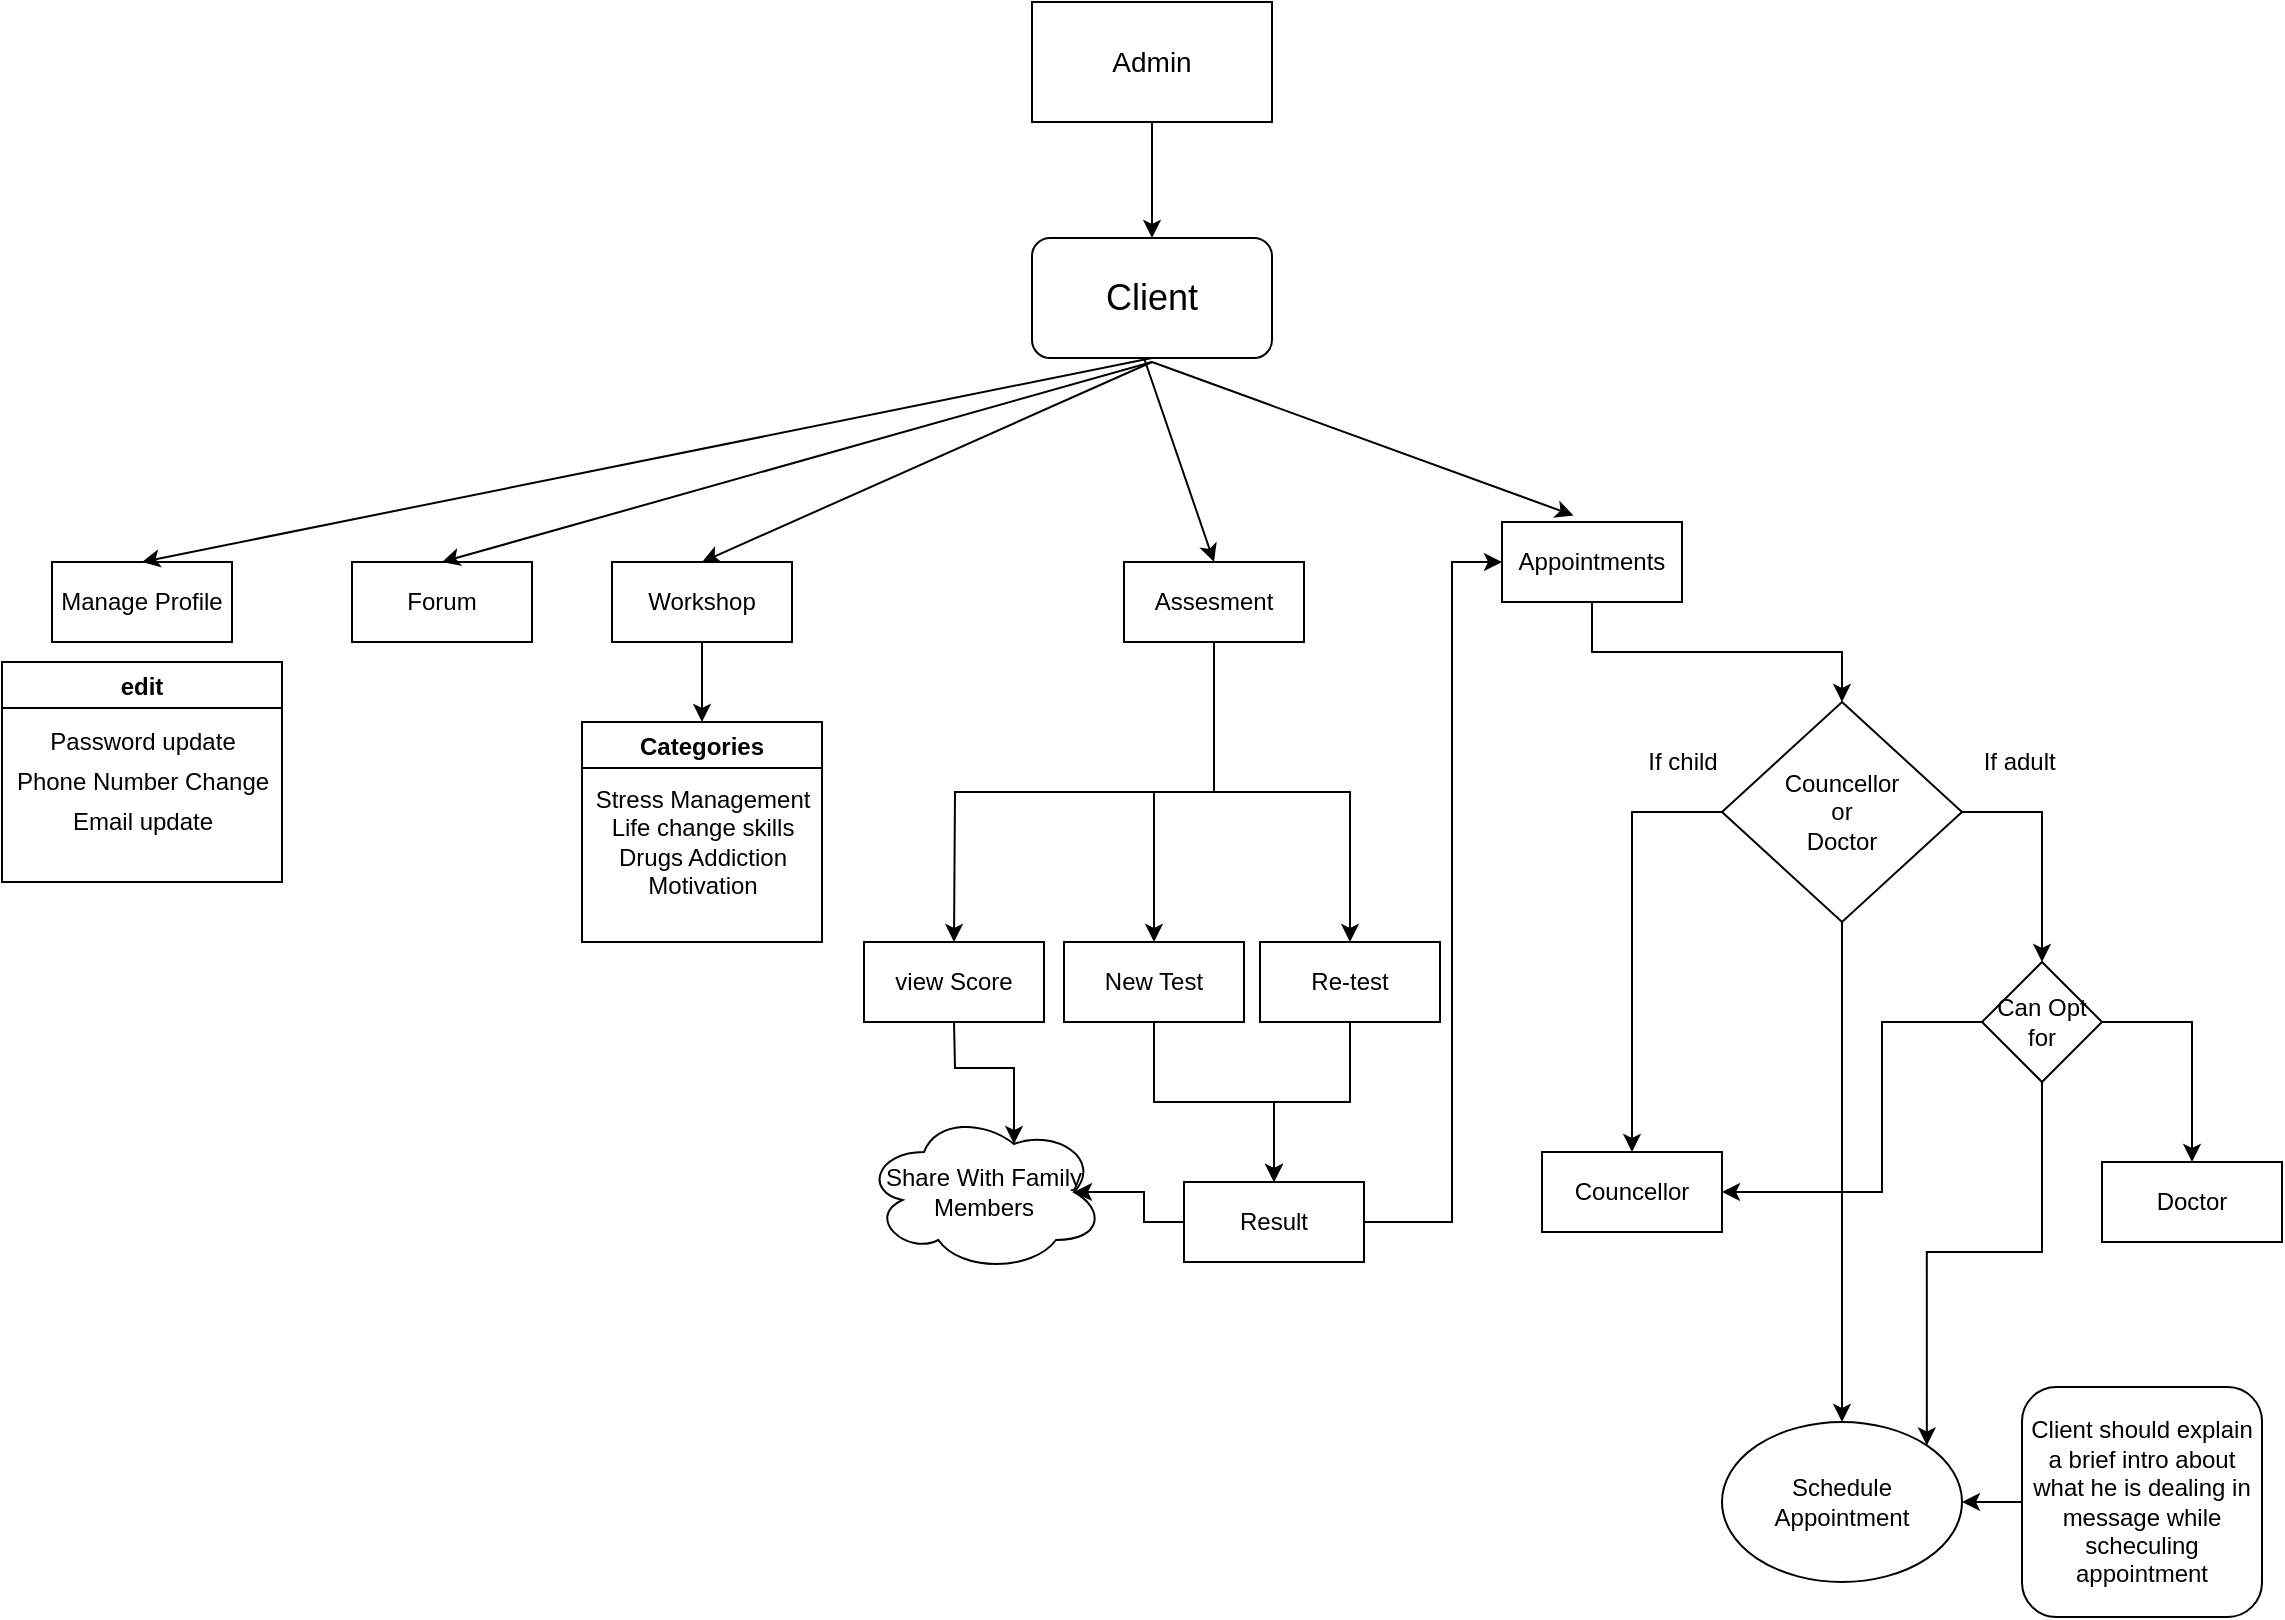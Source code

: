 <mxfile version="14.4.7" type="github" pages="3">
  <diagram id="5EwAO-r0DWZuhQI4ekEU" name="Client">
    <mxGraphModel dx="923" dy="402" grid="1" gridSize="10" guides="1" tooltips="1" connect="1" arrows="1" fold="1" page="1" pageScale="1" pageWidth="1200" pageHeight="1600" math="0" shadow="0">
      <root>
        <mxCell id="0" />
        <mxCell id="1" parent="0" />
        <mxCell id="XOtHjfNBZYLk-eo3R1GR-1" value="&lt;font style=&quot;font-size: 14px&quot;&gt;Admin&lt;/font&gt;" style="rounded=0;whiteSpace=wrap;html=1;" parent="1" vertex="1">
          <mxGeometry x="575" y="200" width="120" height="60" as="geometry" />
        </mxCell>
        <mxCell id="XOtHjfNBZYLk-eo3R1GR-2" value="&lt;font style=&quot;font-size: 18px&quot;&gt;Client&lt;/font&gt;" style="rounded=1;whiteSpace=wrap;html=1;" parent="1" vertex="1">
          <mxGeometry x="575" y="318" width="120" height="60" as="geometry" />
        </mxCell>
        <mxCell id="XOtHjfNBZYLk-eo3R1GR-6" value="" style="endArrow=classic;html=1;exitX=0.5;exitY=1;exitDx=0;exitDy=0;entryX=0.5;entryY=0;entryDx=0;entryDy=0;" parent="1" source="XOtHjfNBZYLk-eo3R1GR-1" target="XOtHjfNBZYLk-eo3R1GR-2" edge="1">
          <mxGeometry width="50" height="50" relative="1" as="geometry">
            <mxPoint x="985" y="330" as="sourcePoint" />
            <mxPoint x="1035" y="280" as="targetPoint" />
          </mxGeometry>
        </mxCell>
        <mxCell id="XOtHjfNBZYLk-eo3R1GR-28" style="edgeStyle=orthogonalEdgeStyle;rounded=0;orthogonalLoop=1;jettySize=auto;html=1;exitX=0.5;exitY=1;exitDx=0;exitDy=0;entryX=0.5;entryY=0;entryDx=0;entryDy=0;" parent="1" source="XOtHjfNBZYLk-eo3R1GR-9" edge="1">
          <mxGeometry relative="1" as="geometry">
            <mxPoint x="536" y="670" as="targetPoint" />
          </mxGeometry>
        </mxCell>
        <mxCell id="XOtHjfNBZYLk-eo3R1GR-30" style="edgeStyle=orthogonalEdgeStyle;rounded=0;orthogonalLoop=1;jettySize=auto;html=1;exitX=0.5;exitY=1;exitDx=0;exitDy=0;entryX=0.5;entryY=0;entryDx=0;entryDy=0;" parent="1" source="XOtHjfNBZYLk-eo3R1GR-9" target="XOtHjfNBZYLk-eo3R1GR-29" edge="1">
          <mxGeometry relative="1" as="geometry" />
        </mxCell>
        <mxCell id="XOtHjfNBZYLk-eo3R1GR-31" style="edgeStyle=orthogonalEdgeStyle;rounded=0;orthogonalLoop=1;jettySize=auto;html=1;exitX=0.5;exitY=1;exitDx=0;exitDy=0;entryX=0.5;entryY=0;entryDx=0;entryDy=0;" parent="1" source="XOtHjfNBZYLk-eo3R1GR-9" target="XOtHjfNBZYLk-eo3R1GR-27" edge="1">
          <mxGeometry relative="1" as="geometry" />
        </mxCell>
        <mxCell id="XOtHjfNBZYLk-eo3R1GR-9" value="Assesment" style="rounded=0;whiteSpace=wrap;html=1;" parent="1" vertex="1">
          <mxGeometry x="621" y="480" width="90" height="40" as="geometry" />
        </mxCell>
        <mxCell id="XOtHjfNBZYLk-eo3R1GR-66" style="edgeStyle=orthogonalEdgeStyle;rounded=0;orthogonalLoop=1;jettySize=auto;html=1;exitX=0.5;exitY=1;exitDx=0;exitDy=0;entryX=0.5;entryY=0;entryDx=0;entryDy=0;" parent="1" source="XOtHjfNBZYLk-eo3R1GR-10" target="XOtHjfNBZYLk-eo3R1GR-64" edge="1">
          <mxGeometry relative="1" as="geometry" />
        </mxCell>
        <mxCell id="XOtHjfNBZYLk-eo3R1GR-10" value="Workshop" style="rounded=0;whiteSpace=wrap;html=1;" parent="1" vertex="1">
          <mxGeometry x="365" y="480" width="90" height="40" as="geometry" />
        </mxCell>
        <mxCell id="XOtHjfNBZYLk-eo3R1GR-11" value="Manage Profile" style="rounded=0;whiteSpace=wrap;html=1;" parent="1" vertex="1">
          <mxGeometry x="85" y="480" width="90" height="40" as="geometry" />
        </mxCell>
        <mxCell id="XOtHjfNBZYLk-eo3R1GR-20" style="edgeStyle=orthogonalEdgeStyle;rounded=0;orthogonalLoop=1;jettySize=auto;html=1;exitX=0.5;exitY=1;exitDx=0;exitDy=0;entryX=0.5;entryY=0;entryDx=0;entryDy=0;" parent="1" source="XOtHjfNBZYLk-eo3R1GR-12" target="XOtHjfNBZYLk-eo3R1GR-19" edge="1">
          <mxGeometry relative="1" as="geometry">
            <mxPoint x="995" y="560" as="targetPoint" />
          </mxGeometry>
        </mxCell>
        <mxCell id="XOtHjfNBZYLk-eo3R1GR-12" value="Appointments" style="rounded=0;whiteSpace=wrap;html=1;" parent="1" vertex="1">
          <mxGeometry x="810" y="460" width="90" height="40" as="geometry" />
        </mxCell>
        <mxCell id="XOtHjfNBZYLk-eo3R1GR-13" value="" style="endArrow=classic;html=1;exitX=0.5;exitY=1;exitDx=0;exitDy=0;entryX=0.5;entryY=0;entryDx=0;entryDy=0;" parent="1" source="XOtHjfNBZYLk-eo3R1GR-2" target="XOtHjfNBZYLk-eo3R1GR-11" edge="1">
          <mxGeometry width="50" height="50" relative="1" as="geometry">
            <mxPoint x="845" y="360" as="sourcePoint" />
            <mxPoint x="895" y="310" as="targetPoint" />
          </mxGeometry>
        </mxCell>
        <mxCell id="XOtHjfNBZYLk-eo3R1GR-14" value="" style="endArrow=classic;html=1;exitX=0.5;exitY=1;exitDx=0;exitDy=0;entryX=0.5;entryY=0;entryDx=0;entryDy=0;" parent="1" target="XOtHjfNBZYLk-eo3R1GR-9" edge="1">
          <mxGeometry width="50" height="50" relative="1" as="geometry">
            <mxPoint x="631" y="378" as="sourcePoint" />
            <mxPoint x="445" y="440" as="targetPoint" />
          </mxGeometry>
        </mxCell>
        <mxCell id="XOtHjfNBZYLk-eo3R1GR-15" value="" style="endArrow=classic;html=1;entryX=0.5;entryY=0;entryDx=0;entryDy=0;" parent="1" target="XOtHjfNBZYLk-eo3R1GR-10" edge="1">
          <mxGeometry width="50" height="50" relative="1" as="geometry">
            <mxPoint x="635" y="380" as="sourcePoint" />
            <mxPoint x="469" y="460" as="targetPoint" />
          </mxGeometry>
        </mxCell>
        <mxCell id="XOtHjfNBZYLk-eo3R1GR-16" value="" style="endArrow=classic;html=1;entryX=0.397;entryY=-0.082;entryDx=0;entryDy=0;entryPerimeter=0;" parent="1" target="XOtHjfNBZYLk-eo3R1GR-12" edge="1">
          <mxGeometry width="50" height="50" relative="1" as="geometry">
            <mxPoint x="635" y="380" as="sourcePoint" />
            <mxPoint x="479" y="470" as="targetPoint" />
          </mxGeometry>
        </mxCell>
        <mxCell id="XOtHjfNBZYLk-eo3R1GR-41" style="edgeStyle=orthogonalEdgeStyle;rounded=0;orthogonalLoop=1;jettySize=auto;html=1;exitX=0.5;exitY=1;exitDx=0;exitDy=0;entryX=0.625;entryY=0.2;entryDx=0;entryDy=0;entryPerimeter=0;" parent="1" target="XOtHjfNBZYLk-eo3R1GR-38" edge="1">
          <mxGeometry relative="1" as="geometry">
            <mxPoint x="536" y="710" as="sourcePoint" />
          </mxGeometry>
        </mxCell>
        <mxCell id="XOtHjfNBZYLk-eo3R1GR-17" value="view Score" style="rounded=0;whiteSpace=wrap;html=1;" parent="1" vertex="1">
          <mxGeometry x="491" y="670" width="90" height="40" as="geometry" />
        </mxCell>
        <mxCell id="XOtHjfNBZYLk-eo3R1GR-21" style="edgeStyle=orthogonalEdgeStyle;rounded=0;orthogonalLoop=1;jettySize=auto;html=1;exitX=0.5;exitY=1;exitDx=0;exitDy=0;entryX=0.5;entryY=0;entryDx=0;entryDy=0;" parent="1" source="XOtHjfNBZYLk-eo3R1GR-19" target="XOtHjfNBZYLk-eo3R1GR-24" edge="1">
          <mxGeometry relative="1" as="geometry">
            <mxPoint x="995" y="670" as="sourcePoint" />
            <mxPoint x="875" y="1060" as="targetPoint" />
          </mxGeometry>
        </mxCell>
        <mxCell id="Y75Q7gecfRFSiN3U6veC-5" style="edgeStyle=orthogonalEdgeStyle;rounded=0;orthogonalLoop=1;jettySize=auto;html=1;exitX=0;exitY=0.5;exitDx=0;exitDy=0;" edge="1" parent="1" source="XOtHjfNBZYLk-eo3R1GR-19" target="Y75Q7gecfRFSiN3U6veC-4">
          <mxGeometry relative="1" as="geometry" />
        </mxCell>
        <mxCell id="Y75Q7gecfRFSiN3U6veC-8" style="edgeStyle=orthogonalEdgeStyle;rounded=0;orthogonalLoop=1;jettySize=auto;html=1;exitX=1;exitY=0.5;exitDx=0;exitDy=0;" edge="1" parent="1" source="XOtHjfNBZYLk-eo3R1GR-19" target="Y75Q7gecfRFSiN3U6veC-7">
          <mxGeometry relative="1" as="geometry" />
        </mxCell>
        <mxCell id="XOtHjfNBZYLk-eo3R1GR-19" value="Councellor&lt;br&gt;or&lt;br&gt;Doctor" style="rhombus;whiteSpace=wrap;html=1;" parent="1" vertex="1">
          <mxGeometry x="920" y="550" width="120" height="110" as="geometry" />
        </mxCell>
        <mxCell id="XOtHjfNBZYLk-eo3R1GR-22" value="Doctor" style="rounded=0;whiteSpace=wrap;html=1;" parent="1" vertex="1">
          <mxGeometry x="1110" y="780" width="90" height="40" as="geometry" />
        </mxCell>
        <mxCell id="XOtHjfNBZYLk-eo3R1GR-24" value="Schedule Appointment" style="ellipse;whiteSpace=wrap;html=1;" parent="1" vertex="1">
          <mxGeometry x="920" y="910" width="120" height="80" as="geometry" />
        </mxCell>
        <mxCell id="XOtHjfNBZYLk-eo3R1GR-35" style="edgeStyle=orthogonalEdgeStyle;rounded=0;orthogonalLoop=1;jettySize=auto;html=1;exitX=0.5;exitY=1;exitDx=0;exitDy=0;entryX=0.5;entryY=0;entryDx=0;entryDy=0;" parent="1" source="XOtHjfNBZYLk-eo3R1GR-27" target="XOtHjfNBZYLk-eo3R1GR-32" edge="1">
          <mxGeometry relative="1" as="geometry" />
        </mxCell>
        <mxCell id="XOtHjfNBZYLk-eo3R1GR-27" value="Re-test" style="rounded=0;whiteSpace=wrap;html=1;" parent="1" vertex="1">
          <mxGeometry x="689" y="670" width="90" height="40" as="geometry" />
        </mxCell>
        <mxCell id="XOtHjfNBZYLk-eo3R1GR-33" style="edgeStyle=orthogonalEdgeStyle;rounded=0;orthogonalLoop=1;jettySize=auto;html=1;exitX=0.5;exitY=1;exitDx=0;exitDy=0;entryX=0.5;entryY=0;entryDx=0;entryDy=0;" parent="1" source="XOtHjfNBZYLk-eo3R1GR-29" target="XOtHjfNBZYLk-eo3R1GR-32" edge="1">
          <mxGeometry relative="1" as="geometry" />
        </mxCell>
        <mxCell id="XOtHjfNBZYLk-eo3R1GR-29" value="New Test" style="rounded=0;whiteSpace=wrap;html=1;" parent="1" vertex="1">
          <mxGeometry x="591" y="670" width="90" height="40" as="geometry" />
        </mxCell>
        <mxCell id="XOtHjfNBZYLk-eo3R1GR-39" style="edgeStyle=orthogonalEdgeStyle;rounded=0;orthogonalLoop=1;jettySize=auto;html=1;exitX=0;exitY=0.5;exitDx=0;exitDy=0;entryX=0.875;entryY=0.5;entryDx=0;entryDy=0;entryPerimeter=0;" parent="1" source="XOtHjfNBZYLk-eo3R1GR-32" target="XOtHjfNBZYLk-eo3R1GR-38" edge="1">
          <mxGeometry relative="1" as="geometry" />
        </mxCell>
        <mxCell id="XOtHjfNBZYLk-eo3R1GR-67" style="edgeStyle=orthogonalEdgeStyle;rounded=0;orthogonalLoop=1;jettySize=auto;html=1;exitX=1;exitY=0.5;exitDx=0;exitDy=0;entryX=0;entryY=0.5;entryDx=0;entryDy=0;" parent="1" source="XOtHjfNBZYLk-eo3R1GR-32" target="XOtHjfNBZYLk-eo3R1GR-12" edge="1">
          <mxGeometry relative="1" as="geometry">
            <Array as="points">
              <mxPoint x="785" y="810" />
              <mxPoint x="785" y="480" />
            </Array>
          </mxGeometry>
        </mxCell>
        <mxCell id="XOtHjfNBZYLk-eo3R1GR-32" value="Result" style="rounded=0;whiteSpace=wrap;html=1;" parent="1" vertex="1">
          <mxGeometry x="651" y="790" width="90" height="40" as="geometry" />
        </mxCell>
        <mxCell id="XOtHjfNBZYLk-eo3R1GR-38" value="Share With Family&lt;br&gt;Members" style="ellipse;shape=cloud;whiteSpace=wrap;html=1;" parent="1" vertex="1">
          <mxGeometry x="491" y="755" width="120" height="80" as="geometry" />
        </mxCell>
        <mxCell id="XOtHjfNBZYLk-eo3R1GR-56" value="Forum" style="rounded=0;whiteSpace=wrap;html=1;" parent="1" vertex="1">
          <mxGeometry x="235" y="480" width="90" height="40" as="geometry" />
        </mxCell>
        <mxCell id="XOtHjfNBZYLk-eo3R1GR-57" value="" style="endArrow=classic;html=1;entryX=0.5;entryY=0;entryDx=0;entryDy=0;" parent="1" target="XOtHjfNBZYLk-eo3R1GR-56" edge="1">
          <mxGeometry width="50" height="50" relative="1" as="geometry">
            <mxPoint x="635" y="380" as="sourcePoint" />
            <mxPoint x="495" y="500" as="targetPoint" />
          </mxGeometry>
        </mxCell>
        <mxCell id="XOtHjfNBZYLk-eo3R1GR-59" value="edit" style="swimlane;" parent="1" vertex="1">
          <mxGeometry x="60" y="530" width="140" height="110" as="geometry">
            <mxRectangle x="-515" y="450" width="50" height="23" as="alternateBounds" />
          </mxGeometry>
        </mxCell>
        <mxCell id="XOtHjfNBZYLk-eo3R1GR-60" value="Password update" style="text;html=1;align=center;verticalAlign=middle;resizable=0;points=[];autosize=1;" parent="XOtHjfNBZYLk-eo3R1GR-59" vertex="1">
          <mxGeometry x="15" y="30" width="110" height="20" as="geometry" />
        </mxCell>
        <mxCell id="XOtHjfNBZYLk-eo3R1GR-61" value="Phone Number Change" style="text;html=1;align=center;verticalAlign=middle;resizable=0;points=[];autosize=1;" parent="XOtHjfNBZYLk-eo3R1GR-59" vertex="1">
          <mxGeometry y="50" width="140" height="20" as="geometry" />
        </mxCell>
        <mxCell id="XOtHjfNBZYLk-eo3R1GR-62" value="Email update" style="text;html=1;align=center;verticalAlign=middle;resizable=0;points=[];autosize=1;" parent="XOtHjfNBZYLk-eo3R1GR-59" vertex="1">
          <mxGeometry x="25" y="70" width="90" height="20" as="geometry" />
        </mxCell>
        <mxCell id="XOtHjfNBZYLk-eo3R1GR-64" value="Categories" style="swimlane;" parent="1" vertex="1">
          <mxGeometry x="350" y="560" width="120" height="110" as="geometry" />
        </mxCell>
        <mxCell id="XOtHjfNBZYLk-eo3R1GR-65" value="Stress Management&lt;br&gt;Life change skills&lt;br&gt;Drugs Addiction&lt;br&gt;Motivation" style="text;html=1;align=center;verticalAlign=middle;resizable=0;points=[];autosize=1;" parent="1" vertex="1">
          <mxGeometry x="350" y="590" width="120" height="60" as="geometry" />
        </mxCell>
        <mxCell id="Y75Q7gecfRFSiN3U6veC-2" style="edgeStyle=orthogonalEdgeStyle;rounded=0;orthogonalLoop=1;jettySize=auto;html=1;exitX=0;exitY=0.5;exitDx=0;exitDy=0;entryX=1;entryY=0.5;entryDx=0;entryDy=0;" edge="1" parent="1" source="Y75Q7gecfRFSiN3U6veC-1" target="XOtHjfNBZYLk-eo3R1GR-24">
          <mxGeometry relative="1" as="geometry" />
        </mxCell>
        <mxCell id="Y75Q7gecfRFSiN3U6veC-1" value="Client should explain a brief intro about what he is dealing in message while scheculing appointment" style="rounded=1;whiteSpace=wrap;html=1;" vertex="1" parent="1">
          <mxGeometry x="1070" y="892.5" width="120" height="115" as="geometry" />
        </mxCell>
        <mxCell id="Y75Q7gecfRFSiN3U6veC-3" value="If adult&amp;nbsp;" style="text;html=1;align=center;verticalAlign=middle;resizable=0;points=[];autosize=1;" vertex="1" parent="1">
          <mxGeometry x="1045" y="570" width="50" height="20" as="geometry" />
        </mxCell>
        <mxCell id="Y75Q7gecfRFSiN3U6veC-4" value="Councellor" style="rounded=0;whiteSpace=wrap;html=1;" vertex="1" parent="1">
          <mxGeometry x="830" y="775" width="90" height="40" as="geometry" />
        </mxCell>
        <mxCell id="Y75Q7gecfRFSiN3U6veC-6" value="If child" style="text;html=1;align=center;verticalAlign=middle;resizable=0;points=[];autosize=1;" vertex="1" parent="1">
          <mxGeometry x="875" y="570" width="50" height="20" as="geometry" />
        </mxCell>
        <mxCell id="Y75Q7gecfRFSiN3U6veC-9" style="edgeStyle=orthogonalEdgeStyle;rounded=0;orthogonalLoop=1;jettySize=auto;html=1;exitX=1;exitY=0.5;exitDx=0;exitDy=0;" edge="1" parent="1" source="Y75Q7gecfRFSiN3U6veC-7" target="XOtHjfNBZYLk-eo3R1GR-22">
          <mxGeometry relative="1" as="geometry" />
        </mxCell>
        <mxCell id="Y75Q7gecfRFSiN3U6veC-10" style="edgeStyle=orthogonalEdgeStyle;rounded=0;orthogonalLoop=1;jettySize=auto;html=1;exitX=0;exitY=0.5;exitDx=0;exitDy=0;entryX=1;entryY=0.5;entryDx=0;entryDy=0;" edge="1" parent="1" source="Y75Q7gecfRFSiN3U6veC-7" target="Y75Q7gecfRFSiN3U6veC-4">
          <mxGeometry relative="1" as="geometry">
            <Array as="points">
              <mxPoint x="1000" y="710" />
              <mxPoint x="1000" y="795" />
            </Array>
          </mxGeometry>
        </mxCell>
        <mxCell id="Y75Q7gecfRFSiN3U6veC-11" style="edgeStyle=orthogonalEdgeStyle;rounded=0;orthogonalLoop=1;jettySize=auto;html=1;exitX=0.5;exitY=1;exitDx=0;exitDy=0;entryX=1;entryY=0;entryDx=0;entryDy=0;" edge="1" parent="1" source="Y75Q7gecfRFSiN3U6veC-7" target="XOtHjfNBZYLk-eo3R1GR-24">
          <mxGeometry relative="1" as="geometry" />
        </mxCell>
        <mxCell id="Y75Q7gecfRFSiN3U6veC-7" value="Can Opt for" style="rhombus;whiteSpace=wrap;html=1;" vertex="1" parent="1">
          <mxGeometry x="1050" y="680" width="60" height="60" as="geometry" />
        </mxCell>
      </root>
    </mxGraphModel>
  </diagram>
  <diagram id="47DHkgTc6leJGTQ4guWZ" name="Doctor">
    <mxGraphModel dx="2308" dy="482" grid="1" gridSize="10" guides="1" tooltips="1" connect="1" arrows="1" fold="1" page="1" pageScale="1" pageWidth="1200" pageHeight="1600" math="0" shadow="0">
      <root>
        <mxCell id="y9PQImZJOVbnsZnCIopA-0" />
        <mxCell id="y9PQImZJOVbnsZnCIopA-1" parent="y9PQImZJOVbnsZnCIopA-0" />
        <mxCell id="GT5tUcB0fmx-kwil25wT-4" style="edgeStyle=orthogonalEdgeStyle;rounded=0;orthogonalLoop=1;jettySize=auto;html=1;exitX=0.5;exitY=1;exitDx=0;exitDy=0;entryX=0.5;entryY=0;entryDx=0;entryDy=0;" edge="1" parent="y9PQImZJOVbnsZnCIopA-1" source="LFzbW2Ewo-FA71pTb8PE-0" target="LFzbW2Ewo-FA71pTb8PE-1">
          <mxGeometry relative="1" as="geometry" />
        </mxCell>
        <mxCell id="GT5tUcB0fmx-kwil25wT-5" style="edgeStyle=orthogonalEdgeStyle;rounded=0;orthogonalLoop=1;jettySize=auto;html=1;exitX=0.5;exitY=1;exitDx=0;exitDy=0;" edge="1" parent="y9PQImZJOVbnsZnCIopA-1" source="LFzbW2Ewo-FA71pTb8PE-0" target="OCpq1teu7IBG_SQ6DZVy-0">
          <mxGeometry relative="1" as="geometry" />
        </mxCell>
        <mxCell id="GT5tUcB0fmx-kwil25wT-6" style="edgeStyle=orthogonalEdgeStyle;rounded=0;orthogonalLoop=1;jettySize=auto;html=1;exitX=0.5;exitY=1;exitDx=0;exitDy=0;entryX=0.5;entryY=0;entryDx=0;entryDy=0;" edge="1" parent="y9PQImZJOVbnsZnCIopA-1" source="LFzbW2Ewo-FA71pTb8PE-0" target="LFzbW2Ewo-FA71pTb8PE-3">
          <mxGeometry relative="1" as="geometry" />
        </mxCell>
        <mxCell id="LFzbW2Ewo-FA71pTb8PE-0" value="Doctor" style="rounded=1;whiteSpace=wrap;html=1;" parent="y9PQImZJOVbnsZnCIopA-1" vertex="1">
          <mxGeometry x="360" y="180" width="80" height="40" as="geometry" />
        </mxCell>
        <mxCell id="GT5tUcB0fmx-kwil25wT-0" style="edgeStyle=orthogonalEdgeStyle;rounded=0;orthogonalLoop=1;jettySize=auto;html=1;exitX=0.5;exitY=1;exitDx=0;exitDy=0;entryX=0.5;entryY=0;entryDx=0;entryDy=0;" edge="1" parent="y9PQImZJOVbnsZnCIopA-1" source="LFzbW2Ewo-FA71pTb8PE-1" target="LFzbW2Ewo-FA71pTb8PE-2">
          <mxGeometry relative="1" as="geometry" />
        </mxCell>
        <mxCell id="GT5tUcB0fmx-kwil25wT-1" style="edgeStyle=orthogonalEdgeStyle;rounded=0;orthogonalLoop=1;jettySize=auto;html=1;exitX=0.5;exitY=1;exitDx=0;exitDy=0;entryX=0.5;entryY=0;entryDx=0;entryDy=0;" edge="1" parent="y9PQImZJOVbnsZnCIopA-1" source="LFzbW2Ewo-FA71pTb8PE-1" target="OCpq1teu7IBG_SQ6DZVy-1">
          <mxGeometry relative="1" as="geometry" />
        </mxCell>
        <mxCell id="GT5tUcB0fmx-kwil25wT-2" style="edgeStyle=orthogonalEdgeStyle;rounded=0;orthogonalLoop=1;jettySize=auto;html=1;exitX=0.5;exitY=1;exitDx=0;exitDy=0;entryX=0.5;entryY=0;entryDx=0;entryDy=0;" edge="1" parent="y9PQImZJOVbnsZnCIopA-1" source="LFzbW2Ewo-FA71pTb8PE-1" target="OCpq1teu7IBG_SQ6DZVy-2">
          <mxGeometry relative="1" as="geometry" />
        </mxCell>
        <mxCell id="LFzbW2Ewo-FA71pTb8PE-1" value="Profile" style="rounded=1;whiteSpace=wrap;html=1;" parent="y9PQImZJOVbnsZnCIopA-1" vertex="1">
          <mxGeometry x="10" y="260" width="80" height="40" as="geometry" />
        </mxCell>
        <mxCell id="GT5tUcB0fmx-kwil25wT-19" style="edgeStyle=orthogonalEdgeStyle;rounded=0;orthogonalLoop=1;jettySize=auto;html=1;exitX=0.5;exitY=1;exitDx=0;exitDy=0;entryX=0.5;entryY=0;entryDx=0;entryDy=0;" edge="1" parent="y9PQImZJOVbnsZnCIopA-1" source="LFzbW2Ewo-FA71pTb8PE-2" target="GT5tUcB0fmx-kwil25wT-17">
          <mxGeometry relative="1" as="geometry" />
        </mxCell>
        <mxCell id="GT5tUcB0fmx-kwil25wT-20" style="edgeStyle=orthogonalEdgeStyle;rounded=0;orthogonalLoop=1;jettySize=auto;html=1;exitX=0.5;exitY=1;exitDx=0;exitDy=0;entryX=0.5;entryY=0;entryDx=0;entryDy=0;" edge="1" parent="y9PQImZJOVbnsZnCIopA-1" source="LFzbW2Ewo-FA71pTb8PE-2" target="GT5tUcB0fmx-kwil25wT-18">
          <mxGeometry relative="1" as="geometry" />
        </mxCell>
        <mxCell id="GT5tUcB0fmx-kwil25wT-22" style="edgeStyle=orthogonalEdgeStyle;rounded=0;orthogonalLoop=1;jettySize=auto;html=1;exitX=0.5;exitY=1;exitDx=0;exitDy=0;entryX=0.5;entryY=0;entryDx=0;entryDy=0;" edge="1" parent="y9PQImZJOVbnsZnCIopA-1" source="LFzbW2Ewo-FA71pTb8PE-2" target="GT5tUcB0fmx-kwil25wT-16">
          <mxGeometry relative="1" as="geometry" />
        </mxCell>
        <mxCell id="LFzbW2Ewo-FA71pTb8PE-2" value="Timing&amp;nbsp; Update" style="rounded=1;whiteSpace=wrap;html=1;" parent="y9PQImZJOVbnsZnCIopA-1" vertex="1">
          <mxGeometry x="-150" y="360" width="80" height="40" as="geometry" />
        </mxCell>
        <mxCell id="LFzbW2Ewo-FA71pTb8PE-3" value="History" style="rounded=1;whiteSpace=wrap;html=1;" parent="y9PQImZJOVbnsZnCIopA-1" vertex="1">
          <mxGeometry x="660" y="260" width="80" height="40" as="geometry" />
        </mxCell>
        <mxCell id="GT5tUcB0fmx-kwil25wT-3" style="edgeStyle=orthogonalEdgeStyle;rounded=0;orthogonalLoop=1;jettySize=auto;html=1;exitX=0.5;exitY=1;exitDx=0;exitDy=0;entryX=0.5;entryY=0;entryDx=0;entryDy=0;" edge="1" parent="y9PQImZJOVbnsZnCIopA-1" source="LFzbW2Ewo-FA71pTb8PE-4" target="LFzbW2Ewo-FA71pTb8PE-0">
          <mxGeometry relative="1" as="geometry" />
        </mxCell>
        <mxCell id="LFzbW2Ewo-FA71pTb8PE-4" value="Admin" style="rounded=1;whiteSpace=wrap;html=1;" parent="y9PQImZJOVbnsZnCIopA-1" vertex="1">
          <mxGeometry x="360" y="120" width="80" height="40" as="geometry" />
        </mxCell>
        <mxCell id="GT5tUcB0fmx-kwil25wT-12" style="edgeStyle=orthogonalEdgeStyle;rounded=0;orthogonalLoop=1;jettySize=auto;html=1;exitX=0.5;exitY=1;exitDx=0;exitDy=0;" edge="1" parent="y9PQImZJOVbnsZnCIopA-1" source="OCpq1teu7IBG_SQ6DZVy-0" target="GT5tUcB0fmx-kwil25wT-9">
          <mxGeometry relative="1" as="geometry" />
        </mxCell>
        <mxCell id="OCpq1teu7IBG_SQ6DZVy-0" value="Appointments" style="rounded=1;whiteSpace=wrap;html=1;" vertex="1" parent="y9PQImZJOVbnsZnCIopA-1">
          <mxGeometry x="360" y="260" width="80" height="40" as="geometry" />
        </mxCell>
        <mxCell id="GT5tUcB0fmx-kwil25wT-21" style="edgeStyle=orthogonalEdgeStyle;rounded=0;orthogonalLoop=1;jettySize=auto;html=1;exitX=0.5;exitY=1;exitDx=0;exitDy=0;entryX=0.5;entryY=0;entryDx=0;entryDy=0;" edge="1" parent="y9PQImZJOVbnsZnCIopA-1" source="OCpq1teu7IBG_SQ6DZVy-1" target="GT5tUcB0fmx-kwil25wT-14">
          <mxGeometry relative="1" as="geometry" />
        </mxCell>
        <mxCell id="OCpq1teu7IBG_SQ6DZVy-1" value="Profile update" style="rounded=1;whiteSpace=wrap;html=1;" vertex="1" parent="y9PQImZJOVbnsZnCIopA-1">
          <mxGeometry x="-30" y="360" width="80" height="40" as="geometry" />
        </mxCell>
        <mxCell id="OCpq1teu7IBG_SQ6DZVy-2" value="Leave management" style="rounded=1;whiteSpace=wrap;html=1;" vertex="1" parent="y9PQImZJOVbnsZnCIopA-1">
          <mxGeometry x="90" y="360" width="80" height="40" as="geometry" />
        </mxCell>
        <mxCell id="GT5tUcB0fmx-kwil25wT-8" value="Last Appointment details" style="rounded=1;whiteSpace=wrap;html=1;" vertex="1" parent="y9PQImZJOVbnsZnCIopA-1">
          <mxGeometry x="240" y="360" width="80" height="40" as="geometry" />
        </mxCell>
        <mxCell id="GT5tUcB0fmx-kwil25wT-11" style="edgeStyle=orthogonalEdgeStyle;rounded=0;orthogonalLoop=1;jettySize=auto;html=1;exitX=0;exitY=0.5;exitDx=0;exitDy=0;entryX=1;entryY=0.5;entryDx=0;entryDy=0;" edge="1" parent="y9PQImZJOVbnsZnCIopA-1" source="GT5tUcB0fmx-kwil25wT-9" target="GT5tUcB0fmx-kwil25wT-8">
          <mxGeometry relative="1" as="geometry" />
        </mxCell>
        <mxCell id="GT5tUcB0fmx-kwil25wT-23" style="edgeStyle=orthogonalEdgeStyle;rounded=0;orthogonalLoop=1;jettySize=auto;html=1;exitX=0.5;exitY=1;exitDx=0;exitDy=0;" edge="1" parent="y9PQImZJOVbnsZnCIopA-1" source="GT5tUcB0fmx-kwil25wT-9" target="GT5tUcB0fmx-kwil25wT-13">
          <mxGeometry relative="1" as="geometry" />
        </mxCell>
        <mxCell id="GT5tUcB0fmx-kwil25wT-9" value="View Appointment" style="rounded=1;whiteSpace=wrap;html=1;" vertex="1" parent="y9PQImZJOVbnsZnCIopA-1">
          <mxGeometry x="360" y="320" width="80" height="40" as="geometry" />
        </mxCell>
        <mxCell id="GT5tUcB0fmx-kwil25wT-25" style="edgeStyle=orthogonalEdgeStyle;rounded=0;orthogonalLoop=1;jettySize=auto;html=1;exitX=1;exitY=0.5;exitDx=0;exitDy=0;entryX=0;entryY=0.5;entryDx=0;entryDy=0;" edge="1" parent="y9PQImZJOVbnsZnCIopA-1" source="GT5tUcB0fmx-kwil25wT-13" target="GT5tUcB0fmx-kwil25wT-24">
          <mxGeometry relative="1" as="geometry" />
        </mxCell>
        <mxCell id="GT5tUcB0fmx-kwil25wT-27" style="edgeStyle=orthogonalEdgeStyle;rounded=0;orthogonalLoop=1;jettySize=auto;html=1;exitX=0.5;exitY=1;exitDx=0;exitDy=0;entryX=0.5;entryY=0;entryDx=0;entryDy=0;" edge="1" parent="y9PQImZJOVbnsZnCIopA-1" source="GT5tUcB0fmx-kwil25wT-13" target="GT5tUcB0fmx-kwil25wT-26">
          <mxGeometry relative="1" as="geometry" />
        </mxCell>
        <mxCell id="GT5tUcB0fmx-kwil25wT-13" value="Patience&lt;br&gt;records" style="rounded=1;whiteSpace=wrap;html=1;" vertex="1" parent="y9PQImZJOVbnsZnCIopA-1">
          <mxGeometry x="360" y="400" width="80" height="40" as="geometry" />
        </mxCell>
        <mxCell id="GT5tUcB0fmx-kwil25wT-14" value="Bio Update" style="rounded=1;whiteSpace=wrap;html=1;" vertex="1" parent="y9PQImZJOVbnsZnCIopA-1">
          <mxGeometry x="-30" y="440" width="80" height="40" as="geometry" />
        </mxCell>
        <mxCell id="GT5tUcB0fmx-kwil25wT-16" value="Sessions" style="rounded=1;whiteSpace=wrap;html=1;" vertex="1" parent="y9PQImZJOVbnsZnCIopA-1">
          <mxGeometry x="-120" y="440" width="80" height="40" as="geometry" />
        </mxCell>
        <mxCell id="GT5tUcB0fmx-kwil25wT-17" value="Weekday" style="rounded=1;whiteSpace=wrap;html=1;" vertex="1" parent="y9PQImZJOVbnsZnCIopA-1">
          <mxGeometry x="-320" y="440" width="80" height="40" as="geometry" />
        </mxCell>
        <mxCell id="GT5tUcB0fmx-kwil25wT-18" value="Weekend" style="rounded=1;whiteSpace=wrap;html=1;" vertex="1" parent="y9PQImZJOVbnsZnCIopA-1">
          <mxGeometry x="-220" y="440" width="80" height="40" as="geometry" />
        </mxCell>
        <mxCell id="GT5tUcB0fmx-kwil25wT-24" value="Patient notes&lt;br&gt;(for further sessions refernce)" style="rounded=1;whiteSpace=wrap;html=1;" vertex="1" parent="y9PQImZJOVbnsZnCIopA-1">
          <mxGeometry x="480" y="400" width="80" height="70" as="geometry" />
        </mxCell>
        <mxCell id="GT5tUcB0fmx-kwil25wT-29" style="edgeStyle=orthogonalEdgeStyle;rounded=0;orthogonalLoop=1;jettySize=auto;html=1;exitX=0.5;exitY=1;exitDx=0;exitDy=0;entryX=0.5;entryY=0;entryDx=0;entryDy=0;" edge="1" parent="y9PQImZJOVbnsZnCIopA-1" source="GT5tUcB0fmx-kwil25wT-26" target="GT5tUcB0fmx-kwil25wT-28">
          <mxGeometry relative="1" as="geometry" />
        </mxCell>
        <mxCell id="GT5tUcB0fmx-kwil25wT-26" value="Category wise grouping" style="rounded=1;whiteSpace=wrap;html=1;" vertex="1" parent="y9PQImZJOVbnsZnCIopA-1">
          <mxGeometry x="360" y="480" width="80" height="40" as="geometry" />
        </mxCell>
        <mxCell id="GT5tUcB0fmx-kwil25wT-31" style="edgeStyle=orthogonalEdgeStyle;rounded=0;orthogonalLoop=1;jettySize=auto;html=1;exitX=1;exitY=0.5;exitDx=0;exitDy=0;entryX=0;entryY=0.5;entryDx=0;entryDy=0;" edge="1" parent="y9PQImZJOVbnsZnCIopA-1" source="GT5tUcB0fmx-kwil25wT-28" target="GT5tUcB0fmx-kwil25wT-30">
          <mxGeometry relative="1" as="geometry" />
        </mxCell>
        <mxCell id="GT5tUcB0fmx-kwil25wT-28" value="Reschedule" style="rhombus;whiteSpace=wrap;html=1;" vertex="1" parent="y9PQImZJOVbnsZnCIopA-1">
          <mxGeometry x="360" y="560" width="80" height="80" as="geometry" />
        </mxCell>
        <mxCell id="GT5tUcB0fmx-kwil25wT-30" value="Client will recieve a copy of invoice" style="rounded=1;whiteSpace=wrap;html=1;" vertex="1" parent="y9PQImZJOVbnsZnCIopA-1">
          <mxGeometry x="490" y="580" width="120" height="70" as="geometry" />
        </mxCell>
        <mxCell id="GT5tUcB0fmx-kwil25wT-32" value="NO" style="text;html=1;align=center;verticalAlign=middle;resizable=0;points=[];autosize=1;" vertex="1" parent="y9PQImZJOVbnsZnCIopA-1">
          <mxGeometry x="445" y="580" width="30" height="20" as="geometry" />
        </mxCell>
        <mxCell id="GT5tUcB0fmx-kwil25wT-33" value="" style="rounded=1;whiteSpace=wrap;html=1;" vertex="1" parent="y9PQImZJOVbnsZnCIopA-1">
          <mxGeometry x="340" y="680" width="120" height="60" as="geometry" />
        </mxCell>
      </root>
    </mxGraphModel>
  </diagram>
  <diagram id="LzEQfIxmGnmV9NJIGExA" name="Admin">
    <mxGraphModel dx="1108" dy="482" grid="1" gridSize="10" guides="1" tooltips="1" connect="1" arrows="1" fold="1" page="1" pageScale="1" pageWidth="850" pageHeight="1100" math="0" shadow="0">
      <root>
        <mxCell id="f_Pan8tMzdCT3nJIW5tL-0" />
        <mxCell id="f_Pan8tMzdCT3nJIW5tL-1" parent="f_Pan8tMzdCT3nJIW5tL-0" />
        <mxCell id="f_Pan8tMzdCT3nJIW5tL-8" value="" style="edgeStyle=orthogonalEdgeStyle;rounded=0;orthogonalLoop=1;jettySize=auto;html=1;" edge="1" parent="f_Pan8tMzdCT3nJIW5tL-1" source="f_Pan8tMzdCT3nJIW5tL-2" target="f_Pan8tMzdCT3nJIW5tL-5">
          <mxGeometry relative="1" as="geometry" />
        </mxCell>
        <mxCell id="f_Pan8tMzdCT3nJIW5tL-9" style="edgeStyle=orthogonalEdgeStyle;rounded=0;orthogonalLoop=1;jettySize=auto;html=1;exitX=0.5;exitY=1;exitDx=0;exitDy=0;entryX=0.5;entryY=0;entryDx=0;entryDy=0;" edge="1" parent="f_Pan8tMzdCT3nJIW5tL-1" source="f_Pan8tMzdCT3nJIW5tL-2" target="f_Pan8tMzdCT3nJIW5tL-3">
          <mxGeometry relative="1" as="geometry" />
        </mxCell>
        <mxCell id="f_Pan8tMzdCT3nJIW5tL-10" style="edgeStyle=orthogonalEdgeStyle;rounded=0;orthogonalLoop=1;jettySize=auto;html=1;exitX=0.5;exitY=1;exitDx=0;exitDy=0;" edge="1" parent="f_Pan8tMzdCT3nJIW5tL-1" source="f_Pan8tMzdCT3nJIW5tL-2" target="f_Pan8tMzdCT3nJIW5tL-4">
          <mxGeometry relative="1" as="geometry" />
        </mxCell>
        <mxCell id="f_Pan8tMzdCT3nJIW5tL-2" value="Admin" style="rounded=1;whiteSpace=wrap;html=1;" vertex="1" parent="f_Pan8tMzdCT3nJIW5tL-1">
          <mxGeometry x="320" y="80" width="120" height="40" as="geometry" />
        </mxCell>
        <mxCell id="f_Pan8tMzdCT3nJIW5tL-3" value="Full control over&amp;nbsp;&lt;br&gt;Councellor or Doctor" style="rounded=1;whiteSpace=wrap;html=1;" vertex="1" parent="f_Pan8tMzdCT3nJIW5tL-1">
          <mxGeometry x="480" y="160" width="120" height="40" as="geometry" />
        </mxCell>
        <mxCell id="f_Pan8tMzdCT3nJIW5tL-4" value="full control over clients" style="rounded=1;whiteSpace=wrap;html=1;" vertex="1" parent="f_Pan8tMzdCT3nJIW5tL-1">
          <mxGeometry x="160" y="160" width="120" height="40" as="geometry" />
        </mxCell>
        <mxCell id="f_Pan8tMzdCT3nJIW5tL-11" style="edgeStyle=orthogonalEdgeStyle;rounded=0;orthogonalLoop=1;jettySize=auto;html=1;exitX=0.5;exitY=1;exitDx=0;exitDy=0;entryX=0.5;entryY=0;entryDx=0;entryDy=0;" edge="1" parent="f_Pan8tMzdCT3nJIW5tL-1" source="f_Pan8tMzdCT3nJIW5tL-5" target="f_Pan8tMzdCT3nJIW5tL-6">
          <mxGeometry relative="1" as="geometry" />
        </mxCell>
        <mxCell id="f_Pan8tMzdCT3nJIW5tL-12" style="edgeStyle=orthogonalEdgeStyle;rounded=0;orthogonalLoop=1;jettySize=auto;html=1;exitX=0.5;exitY=1;exitDx=0;exitDy=0;entryX=0.5;entryY=0;entryDx=0;entryDy=0;" edge="1" parent="f_Pan8tMzdCT3nJIW5tL-1" source="f_Pan8tMzdCT3nJIW5tL-5" target="f_Pan8tMzdCT3nJIW5tL-7">
          <mxGeometry relative="1" as="geometry" />
        </mxCell>
        <mxCell id="f_Pan8tMzdCT3nJIW5tL-5" value="Updates&amp;nbsp;" style="rounded=1;whiteSpace=wrap;html=1;" vertex="1" parent="f_Pan8tMzdCT3nJIW5tL-1">
          <mxGeometry x="320" y="160" width="120" height="40" as="geometry" />
        </mxCell>
        <mxCell id="f_Pan8tMzdCT3nJIW5tL-6" value="Blogs" style="rounded=1;whiteSpace=wrap;html=1;" vertex="1" parent="f_Pan8tMzdCT3nJIW5tL-1">
          <mxGeometry x="260" y="240" width="120" height="40" as="geometry" />
        </mxCell>
        <mxCell id="f_Pan8tMzdCT3nJIW5tL-7" value="Workshops" style="rounded=1;whiteSpace=wrap;html=1;" vertex="1" parent="f_Pan8tMzdCT3nJIW5tL-1">
          <mxGeometry x="380" y="240" width="120" height="40" as="geometry" />
        </mxCell>
      </root>
    </mxGraphModel>
  </diagram>
</mxfile>
